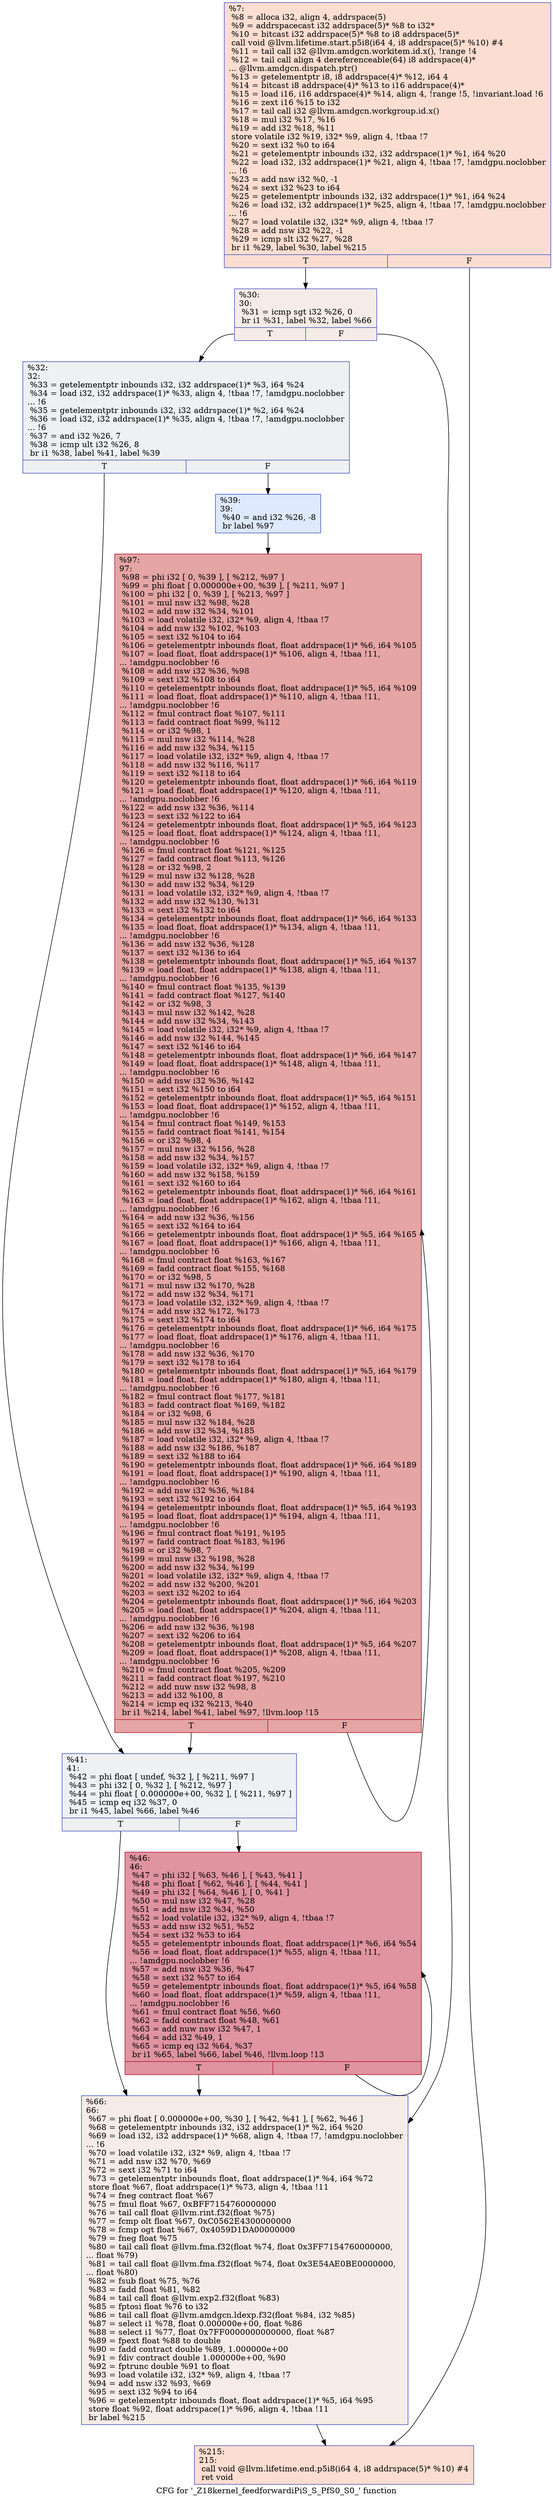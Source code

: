 digraph "CFG for '_Z18kernel_feedforwardiPiS_S_PfS0_S0_' function" {
	label="CFG for '_Z18kernel_feedforwardiPiS_S_PfS0_S0_' function";

	Node0x4f56080 [shape=record,color="#3d50c3ff", style=filled, fillcolor="#f7b39670",label="{%7:\l  %8 = alloca i32, align 4, addrspace(5)\l  %9 = addrspacecast i32 addrspace(5)* %8 to i32*\l  %10 = bitcast i32 addrspace(5)* %8 to i8 addrspace(5)*\l  call void @llvm.lifetime.start.p5i8(i64 4, i8 addrspace(5)* %10) #4\l  %11 = tail call i32 @llvm.amdgcn.workitem.id.x(), !range !4\l  %12 = tail call align 4 dereferenceable(64) i8 addrspace(4)*\l... @llvm.amdgcn.dispatch.ptr()\l  %13 = getelementptr i8, i8 addrspace(4)* %12, i64 4\l  %14 = bitcast i8 addrspace(4)* %13 to i16 addrspace(4)*\l  %15 = load i16, i16 addrspace(4)* %14, align 4, !range !5, !invariant.load !6\l  %16 = zext i16 %15 to i32\l  %17 = tail call i32 @llvm.amdgcn.workgroup.id.x()\l  %18 = mul i32 %17, %16\l  %19 = add i32 %18, %11\l  store volatile i32 %19, i32* %9, align 4, !tbaa !7\l  %20 = sext i32 %0 to i64\l  %21 = getelementptr inbounds i32, i32 addrspace(1)* %1, i64 %20\l  %22 = load i32, i32 addrspace(1)* %21, align 4, !tbaa !7, !amdgpu.noclobber\l... !6\l  %23 = add nsw i32 %0, -1\l  %24 = sext i32 %23 to i64\l  %25 = getelementptr inbounds i32, i32 addrspace(1)* %1, i64 %24\l  %26 = load i32, i32 addrspace(1)* %25, align 4, !tbaa !7, !amdgpu.noclobber\l... !6\l  %27 = load volatile i32, i32* %9, align 4, !tbaa !7\l  %28 = add nsw i32 %22, -1\l  %29 = icmp slt i32 %27, %28\l  br i1 %29, label %30, label %215\l|{<s0>T|<s1>F}}"];
	Node0x4f56080:s0 -> Node0x4f59630;
	Node0x4f56080:s1 -> Node0x4f596c0;
	Node0x4f59630 [shape=record,color="#3d50c3ff", style=filled, fillcolor="#ead5c970",label="{%30:\l30:                                               \l  %31 = icmp sgt i32 %26, 0\l  br i1 %31, label %32, label %66\l|{<s0>T|<s1>F}}"];
	Node0x4f59630:s0 -> Node0x4f59890;
	Node0x4f59630:s1 -> Node0x4f598e0;
	Node0x4f59890 [shape=record,color="#3d50c3ff", style=filled, fillcolor="#d9dce170",label="{%32:\l32:                                               \l  %33 = getelementptr inbounds i32, i32 addrspace(1)* %3, i64 %24\l  %34 = load i32, i32 addrspace(1)* %33, align 4, !tbaa !7, !amdgpu.noclobber\l... !6\l  %35 = getelementptr inbounds i32, i32 addrspace(1)* %2, i64 %24\l  %36 = load i32, i32 addrspace(1)* %35, align 4, !tbaa !7, !amdgpu.noclobber\l... !6\l  %37 = and i32 %26, 7\l  %38 = icmp ult i32 %26, 8\l  br i1 %38, label %41, label %39\l|{<s0>T|<s1>F}}"];
	Node0x4f59890:s0 -> Node0x4f59f00;
	Node0x4f59890:s1 -> Node0x4f59f90;
	Node0x4f59f90 [shape=record,color="#3d50c3ff", style=filled, fillcolor="#b5cdfa70",label="{%39:\l39:                                               \l  %40 = and i32 %26, -8\l  br label %97\l}"];
	Node0x4f59f90 -> Node0x4f5a190;
	Node0x4f59f00 [shape=record,color="#3d50c3ff", style=filled, fillcolor="#d9dce170",label="{%41:\l41:                                               \l  %42 = phi float [ undef, %32 ], [ %211, %97 ]\l  %43 = phi i32 [ 0, %32 ], [ %212, %97 ]\l  %44 = phi float [ 0.000000e+00, %32 ], [ %211, %97 ]\l  %45 = icmp eq i32 %37, 0\l  br i1 %45, label %66, label %46\l|{<s0>T|<s1>F}}"];
	Node0x4f59f00:s0 -> Node0x4f598e0;
	Node0x4f59f00:s1 -> Node0x4f5b400;
	Node0x4f5b400 [shape=record,color="#b70d28ff", style=filled, fillcolor="#b70d2870",label="{%46:\l46:                                               \l  %47 = phi i32 [ %63, %46 ], [ %43, %41 ]\l  %48 = phi float [ %62, %46 ], [ %44, %41 ]\l  %49 = phi i32 [ %64, %46 ], [ 0, %41 ]\l  %50 = mul nsw i32 %47, %28\l  %51 = add nsw i32 %34, %50\l  %52 = load volatile i32, i32* %9, align 4, !tbaa !7\l  %53 = add nsw i32 %51, %52\l  %54 = sext i32 %53 to i64\l  %55 = getelementptr inbounds float, float addrspace(1)* %6, i64 %54\l  %56 = load float, float addrspace(1)* %55, align 4, !tbaa !11,\l... !amdgpu.noclobber !6\l  %57 = add nsw i32 %36, %47\l  %58 = sext i32 %57 to i64\l  %59 = getelementptr inbounds float, float addrspace(1)* %5, i64 %58\l  %60 = load float, float addrspace(1)* %59, align 4, !tbaa !11,\l... !amdgpu.noclobber !6\l  %61 = fmul contract float %56, %60\l  %62 = fadd contract float %48, %61\l  %63 = add nuw nsw i32 %47, 1\l  %64 = add i32 %49, 1\l  %65 = icmp eq i32 %64, %37\l  br i1 %65, label %66, label %46, !llvm.loop !13\l|{<s0>T|<s1>F}}"];
	Node0x4f5b400:s0 -> Node0x4f598e0;
	Node0x4f5b400:s1 -> Node0x4f5b400;
	Node0x4f598e0 [shape=record,color="#3d50c3ff", style=filled, fillcolor="#ead5c970",label="{%66:\l66:                                               \l  %67 = phi float [ 0.000000e+00, %30 ], [ %42, %41 ], [ %62, %46 ]\l  %68 = getelementptr inbounds i32, i32 addrspace(1)* %2, i64 %20\l  %69 = load i32, i32 addrspace(1)* %68, align 4, !tbaa !7, !amdgpu.noclobber\l... !6\l  %70 = load volatile i32, i32* %9, align 4, !tbaa !7\l  %71 = add nsw i32 %70, %69\l  %72 = sext i32 %71 to i64\l  %73 = getelementptr inbounds float, float addrspace(1)* %4, i64 %72\l  store float %67, float addrspace(1)* %73, align 4, !tbaa !11\l  %74 = fneg contract float %67\l  %75 = fmul float %67, 0xBFF7154760000000\l  %76 = tail call float @llvm.rint.f32(float %75)\l  %77 = fcmp olt float %67, 0xC0562E4300000000\l  %78 = fcmp ogt float %67, 0x4059D1DA00000000\l  %79 = fneg float %75\l  %80 = tail call float @llvm.fma.f32(float %74, float 0x3FF7154760000000,\l... float %79)\l  %81 = tail call float @llvm.fma.f32(float %74, float 0x3E54AE0BE0000000,\l... float %80)\l  %82 = fsub float %75, %76\l  %83 = fadd float %81, %82\l  %84 = tail call float @llvm.exp2.f32(float %83)\l  %85 = fptosi float %76 to i32\l  %86 = tail call float @llvm.amdgcn.ldexp.f32(float %84, i32 %85)\l  %87 = select i1 %78, float 0.000000e+00, float %86\l  %88 = select i1 %77, float 0x7FF0000000000000, float %87\l  %89 = fpext float %88 to double\l  %90 = fadd contract double %89, 1.000000e+00\l  %91 = fdiv contract double 1.000000e+00, %90\l  %92 = fptrunc double %91 to float\l  %93 = load volatile i32, i32* %9, align 4, !tbaa !7\l  %94 = add nsw i32 %93, %69\l  %95 = sext i32 %94 to i64\l  %96 = getelementptr inbounds float, float addrspace(1)* %5, i64 %95\l  store float %92, float addrspace(1)* %96, align 4, !tbaa !11\l  br label %215\l}"];
	Node0x4f598e0 -> Node0x4f596c0;
	Node0x4f5a190 [shape=record,color="#b70d28ff", style=filled, fillcolor="#c5333470",label="{%97:\l97:                                               \l  %98 = phi i32 [ 0, %39 ], [ %212, %97 ]\l  %99 = phi float [ 0.000000e+00, %39 ], [ %211, %97 ]\l  %100 = phi i32 [ 0, %39 ], [ %213, %97 ]\l  %101 = mul nsw i32 %98, %28\l  %102 = add nsw i32 %34, %101\l  %103 = load volatile i32, i32* %9, align 4, !tbaa !7\l  %104 = add nsw i32 %102, %103\l  %105 = sext i32 %104 to i64\l  %106 = getelementptr inbounds float, float addrspace(1)* %6, i64 %105\l  %107 = load float, float addrspace(1)* %106, align 4, !tbaa !11,\l... !amdgpu.noclobber !6\l  %108 = add nsw i32 %36, %98\l  %109 = sext i32 %108 to i64\l  %110 = getelementptr inbounds float, float addrspace(1)* %5, i64 %109\l  %111 = load float, float addrspace(1)* %110, align 4, !tbaa !11,\l... !amdgpu.noclobber !6\l  %112 = fmul contract float %107, %111\l  %113 = fadd contract float %99, %112\l  %114 = or i32 %98, 1\l  %115 = mul nsw i32 %114, %28\l  %116 = add nsw i32 %34, %115\l  %117 = load volatile i32, i32* %9, align 4, !tbaa !7\l  %118 = add nsw i32 %116, %117\l  %119 = sext i32 %118 to i64\l  %120 = getelementptr inbounds float, float addrspace(1)* %6, i64 %119\l  %121 = load float, float addrspace(1)* %120, align 4, !tbaa !11,\l... !amdgpu.noclobber !6\l  %122 = add nsw i32 %36, %114\l  %123 = sext i32 %122 to i64\l  %124 = getelementptr inbounds float, float addrspace(1)* %5, i64 %123\l  %125 = load float, float addrspace(1)* %124, align 4, !tbaa !11,\l... !amdgpu.noclobber !6\l  %126 = fmul contract float %121, %125\l  %127 = fadd contract float %113, %126\l  %128 = or i32 %98, 2\l  %129 = mul nsw i32 %128, %28\l  %130 = add nsw i32 %34, %129\l  %131 = load volatile i32, i32* %9, align 4, !tbaa !7\l  %132 = add nsw i32 %130, %131\l  %133 = sext i32 %132 to i64\l  %134 = getelementptr inbounds float, float addrspace(1)* %6, i64 %133\l  %135 = load float, float addrspace(1)* %134, align 4, !tbaa !11,\l... !amdgpu.noclobber !6\l  %136 = add nsw i32 %36, %128\l  %137 = sext i32 %136 to i64\l  %138 = getelementptr inbounds float, float addrspace(1)* %5, i64 %137\l  %139 = load float, float addrspace(1)* %138, align 4, !tbaa !11,\l... !amdgpu.noclobber !6\l  %140 = fmul contract float %135, %139\l  %141 = fadd contract float %127, %140\l  %142 = or i32 %98, 3\l  %143 = mul nsw i32 %142, %28\l  %144 = add nsw i32 %34, %143\l  %145 = load volatile i32, i32* %9, align 4, !tbaa !7\l  %146 = add nsw i32 %144, %145\l  %147 = sext i32 %146 to i64\l  %148 = getelementptr inbounds float, float addrspace(1)* %6, i64 %147\l  %149 = load float, float addrspace(1)* %148, align 4, !tbaa !11,\l... !amdgpu.noclobber !6\l  %150 = add nsw i32 %36, %142\l  %151 = sext i32 %150 to i64\l  %152 = getelementptr inbounds float, float addrspace(1)* %5, i64 %151\l  %153 = load float, float addrspace(1)* %152, align 4, !tbaa !11,\l... !amdgpu.noclobber !6\l  %154 = fmul contract float %149, %153\l  %155 = fadd contract float %141, %154\l  %156 = or i32 %98, 4\l  %157 = mul nsw i32 %156, %28\l  %158 = add nsw i32 %34, %157\l  %159 = load volatile i32, i32* %9, align 4, !tbaa !7\l  %160 = add nsw i32 %158, %159\l  %161 = sext i32 %160 to i64\l  %162 = getelementptr inbounds float, float addrspace(1)* %6, i64 %161\l  %163 = load float, float addrspace(1)* %162, align 4, !tbaa !11,\l... !amdgpu.noclobber !6\l  %164 = add nsw i32 %36, %156\l  %165 = sext i32 %164 to i64\l  %166 = getelementptr inbounds float, float addrspace(1)* %5, i64 %165\l  %167 = load float, float addrspace(1)* %166, align 4, !tbaa !11,\l... !amdgpu.noclobber !6\l  %168 = fmul contract float %163, %167\l  %169 = fadd contract float %155, %168\l  %170 = or i32 %98, 5\l  %171 = mul nsw i32 %170, %28\l  %172 = add nsw i32 %34, %171\l  %173 = load volatile i32, i32* %9, align 4, !tbaa !7\l  %174 = add nsw i32 %172, %173\l  %175 = sext i32 %174 to i64\l  %176 = getelementptr inbounds float, float addrspace(1)* %6, i64 %175\l  %177 = load float, float addrspace(1)* %176, align 4, !tbaa !11,\l... !amdgpu.noclobber !6\l  %178 = add nsw i32 %36, %170\l  %179 = sext i32 %178 to i64\l  %180 = getelementptr inbounds float, float addrspace(1)* %5, i64 %179\l  %181 = load float, float addrspace(1)* %180, align 4, !tbaa !11,\l... !amdgpu.noclobber !6\l  %182 = fmul contract float %177, %181\l  %183 = fadd contract float %169, %182\l  %184 = or i32 %98, 6\l  %185 = mul nsw i32 %184, %28\l  %186 = add nsw i32 %34, %185\l  %187 = load volatile i32, i32* %9, align 4, !tbaa !7\l  %188 = add nsw i32 %186, %187\l  %189 = sext i32 %188 to i64\l  %190 = getelementptr inbounds float, float addrspace(1)* %6, i64 %189\l  %191 = load float, float addrspace(1)* %190, align 4, !tbaa !11,\l... !amdgpu.noclobber !6\l  %192 = add nsw i32 %36, %184\l  %193 = sext i32 %192 to i64\l  %194 = getelementptr inbounds float, float addrspace(1)* %5, i64 %193\l  %195 = load float, float addrspace(1)* %194, align 4, !tbaa !11,\l... !amdgpu.noclobber !6\l  %196 = fmul contract float %191, %195\l  %197 = fadd contract float %183, %196\l  %198 = or i32 %98, 7\l  %199 = mul nsw i32 %198, %28\l  %200 = add nsw i32 %34, %199\l  %201 = load volatile i32, i32* %9, align 4, !tbaa !7\l  %202 = add nsw i32 %200, %201\l  %203 = sext i32 %202 to i64\l  %204 = getelementptr inbounds float, float addrspace(1)* %6, i64 %203\l  %205 = load float, float addrspace(1)* %204, align 4, !tbaa !11,\l... !amdgpu.noclobber !6\l  %206 = add nsw i32 %36, %198\l  %207 = sext i32 %206 to i64\l  %208 = getelementptr inbounds float, float addrspace(1)* %5, i64 %207\l  %209 = load float, float addrspace(1)* %208, align 4, !tbaa !11,\l... !amdgpu.noclobber !6\l  %210 = fmul contract float %205, %209\l  %211 = fadd contract float %197, %210\l  %212 = add nuw nsw i32 %98, 8\l  %213 = add i32 %100, 8\l  %214 = icmp eq i32 %213, %40\l  br i1 %214, label %41, label %97, !llvm.loop !15\l|{<s0>T|<s1>F}}"];
	Node0x4f5a190:s0 -> Node0x4f59f00;
	Node0x4f5a190:s1 -> Node0x4f5a190;
	Node0x4f596c0 [shape=record,color="#3d50c3ff", style=filled, fillcolor="#f7b39670",label="{%215:\l215:                                              \l  call void @llvm.lifetime.end.p5i8(i64 4, i8 addrspace(5)* %10) #4\l  ret void\l}"];
}

